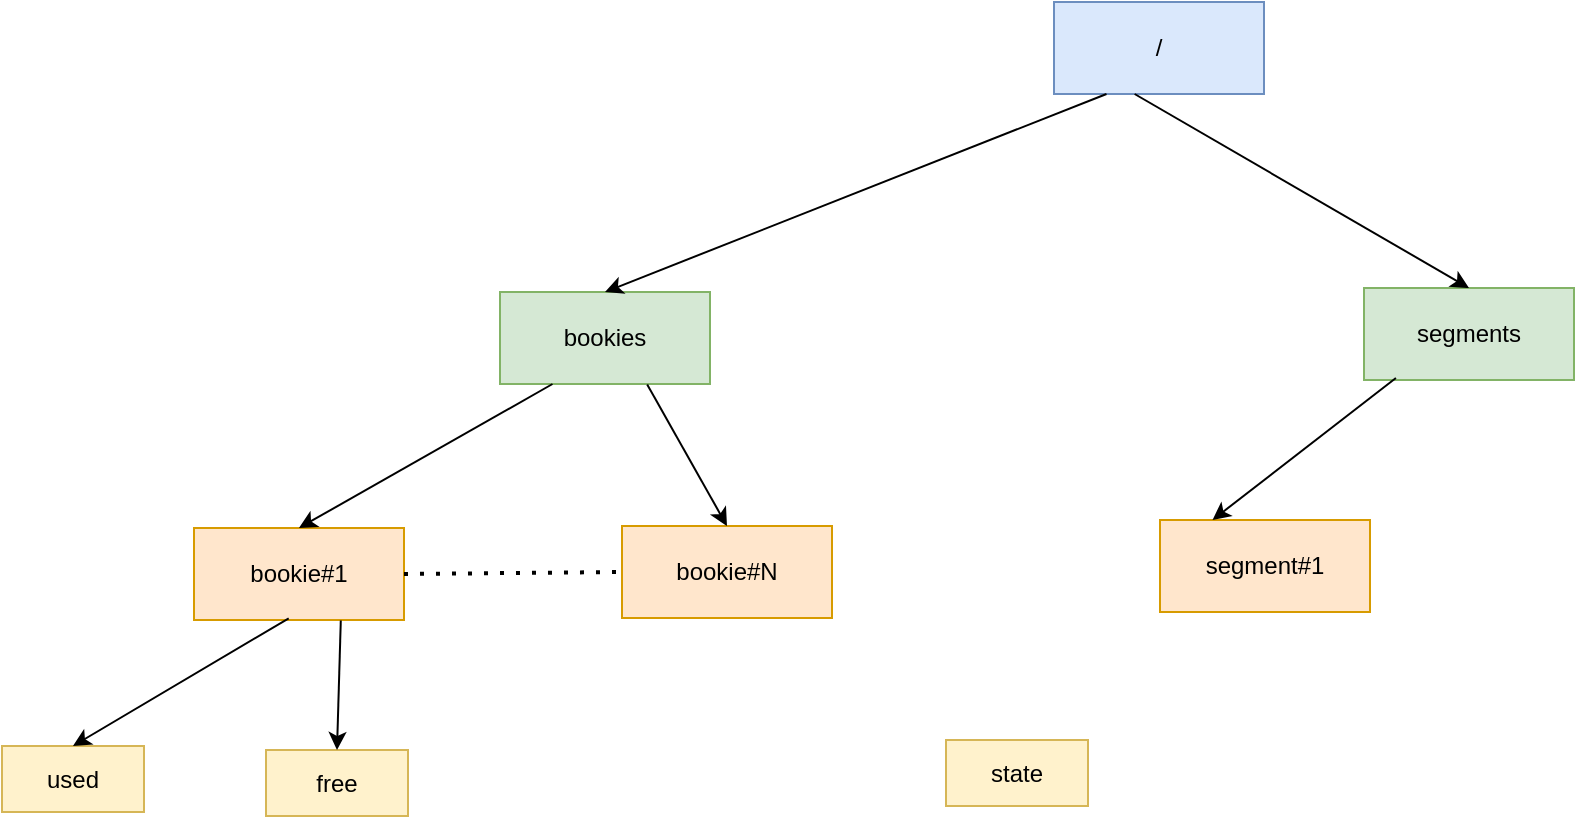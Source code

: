 <mxfile version="22.1.18" type="device">
  <diagram name="第 1 页" id="2HHqMhoXzMFsyocKcMJy">
    <mxGraphModel dx="1608" dy="858" grid="0" gridSize="10" guides="0" tooltips="1" connect="1" arrows="1" fold="1" page="0" pageScale="1" pageWidth="1169" pageHeight="827" math="0" shadow="0">
      <root>
        <mxCell id="0" />
        <mxCell id="1" parent="0" />
        <mxCell id="rjkIjxBkWaICzg_eTUxs-1" value="/" style="rounded=0;whiteSpace=wrap;html=1;fillColor=#dae8fc;strokeColor=#6c8ebf;" parent="1" vertex="1">
          <mxGeometry x="493" y="5" width="105" height="46" as="geometry" />
        </mxCell>
        <mxCell id="rjkIjxBkWaICzg_eTUxs-2" value="bookies" style="rounded=0;whiteSpace=wrap;html=1;fillColor=#d5e8d4;strokeColor=#82b366;" parent="1" vertex="1">
          <mxGeometry x="216" y="150" width="105" height="46" as="geometry" />
        </mxCell>
        <mxCell id="rjkIjxBkWaICzg_eTUxs-3" value="bookie#1" style="rounded=0;whiteSpace=wrap;html=1;fillColor=#ffe6cc;strokeColor=#d79b00;" parent="1" vertex="1">
          <mxGeometry x="63" y="268" width="105" height="46" as="geometry" />
        </mxCell>
        <mxCell id="rjkIjxBkWaICzg_eTUxs-4" value="bookie#N" style="rounded=0;whiteSpace=wrap;html=1;fillColor=#ffe6cc;strokeColor=#d79b00;" parent="1" vertex="1">
          <mxGeometry x="277" y="267" width="105" height="46" as="geometry" />
        </mxCell>
        <mxCell id="rjkIjxBkWaICzg_eTUxs-5" value="" style="endArrow=none;dashed=1;html=1;dashPattern=1 3;strokeWidth=2;rounded=0;exitX=1;exitY=0.5;exitDx=0;exitDy=0;entryX=0;entryY=0.5;entryDx=0;entryDy=0;" parent="1" source="rjkIjxBkWaICzg_eTUxs-3" target="rjkIjxBkWaICzg_eTUxs-4" edge="1">
          <mxGeometry width="50" height="50" relative="1" as="geometry">
            <mxPoint x="209" y="297" as="sourcePoint" />
            <mxPoint x="263" y="295" as="targetPoint" />
          </mxGeometry>
        </mxCell>
        <mxCell id="rjkIjxBkWaICzg_eTUxs-6" value="used" style="rounded=0;whiteSpace=wrap;html=1;fillColor=#fff2cc;strokeColor=#d6b656;" parent="1" vertex="1">
          <mxGeometry x="-33" y="377" width="71" height="33" as="geometry" />
        </mxCell>
        <mxCell id="rjkIjxBkWaICzg_eTUxs-7" value="free" style="rounded=0;whiteSpace=wrap;html=1;fillColor=#fff2cc;strokeColor=#d6b656;" parent="1" vertex="1">
          <mxGeometry x="99" y="379" width="71" height="33" as="geometry" />
        </mxCell>
        <mxCell id="rjkIjxBkWaICzg_eTUxs-11" value="" style="endArrow=classic;html=1;rounded=0;entryX=0.5;entryY=0;entryDx=0;entryDy=0;exitX=0.451;exitY=0.982;exitDx=0;exitDy=0;exitPerimeter=0;" parent="1" source="rjkIjxBkWaICzg_eTUxs-3" target="rjkIjxBkWaICzg_eTUxs-6" edge="1">
          <mxGeometry width="50" height="50" relative="1" as="geometry">
            <mxPoint x="99" y="317" as="sourcePoint" />
            <mxPoint x="149" y="267" as="targetPoint" />
          </mxGeometry>
        </mxCell>
        <mxCell id="rjkIjxBkWaICzg_eTUxs-12" value="" style="endArrow=classic;html=1;rounded=0;entryX=0.5;entryY=0;entryDx=0;entryDy=0;exitX=0.699;exitY=1.006;exitDx=0;exitDy=0;exitPerimeter=0;" parent="1" source="rjkIjxBkWaICzg_eTUxs-3" target="rjkIjxBkWaICzg_eTUxs-7" edge="1">
          <mxGeometry width="50" height="50" relative="1" as="geometry">
            <mxPoint x="120" y="323" as="sourcePoint" />
            <mxPoint x="-8" y="390" as="targetPoint" />
          </mxGeometry>
        </mxCell>
        <mxCell id="rjkIjxBkWaICzg_eTUxs-13" value="" style="endArrow=classic;html=1;rounded=0;entryX=0.5;entryY=0;entryDx=0;entryDy=0;exitX=0.25;exitY=1;exitDx=0;exitDy=0;" parent="1" source="rjkIjxBkWaICzg_eTUxs-1" target="rjkIjxBkWaICzg_eTUxs-2" edge="1">
          <mxGeometry width="50" height="50" relative="1" as="geometry">
            <mxPoint x="388" y="104" as="sourcePoint" />
            <mxPoint x="438" y="54" as="targetPoint" />
          </mxGeometry>
        </mxCell>
        <mxCell id="rjkIjxBkWaICzg_eTUxs-14" value="" style="endArrow=classic;html=1;rounded=0;exitX=0.25;exitY=1;exitDx=0;exitDy=0;entryX=0.5;entryY=0;entryDx=0;entryDy=0;" parent="1" source="rjkIjxBkWaICzg_eTUxs-2" target="rjkIjxBkWaICzg_eTUxs-3" edge="1">
          <mxGeometry width="50" height="50" relative="1" as="geometry">
            <mxPoint x="47" y="138" as="sourcePoint" />
            <mxPoint x="97" y="88" as="targetPoint" />
          </mxGeometry>
        </mxCell>
        <mxCell id="rjkIjxBkWaICzg_eTUxs-15" value="" style="endArrow=classic;html=1;rounded=0;exitX=0.701;exitY=1.006;exitDx=0;exitDy=0;exitPerimeter=0;entryX=0.5;entryY=0;entryDx=0;entryDy=0;" parent="1" source="rjkIjxBkWaICzg_eTUxs-2" target="rjkIjxBkWaICzg_eTUxs-4" edge="1">
          <mxGeometry width="50" height="50" relative="1" as="geometry">
            <mxPoint x="266" y="269" as="sourcePoint" />
            <mxPoint x="316" y="219" as="targetPoint" />
          </mxGeometry>
        </mxCell>
        <mxCell id="FT6V72nddGuD7f9n-_9w-1" value="segments" style="rounded=0;whiteSpace=wrap;html=1;fillColor=#d5e8d4;strokeColor=#82b366;" vertex="1" parent="1">
          <mxGeometry x="648" y="148" width="105" height="46" as="geometry" />
        </mxCell>
        <mxCell id="FT6V72nddGuD7f9n-_9w-2" value="" style="endArrow=classic;html=1;rounded=0;exitX=0.384;exitY=1;exitDx=0;exitDy=0;entryX=0.5;entryY=0;entryDx=0;entryDy=0;exitPerimeter=0;" edge="1" parent="1" source="rjkIjxBkWaICzg_eTUxs-1" target="FT6V72nddGuD7f9n-_9w-1">
          <mxGeometry width="50" height="50" relative="1" as="geometry">
            <mxPoint x="592" y="107" as="sourcePoint" />
            <mxPoint x="642" y="57" as="targetPoint" />
          </mxGeometry>
        </mxCell>
        <mxCell id="FT6V72nddGuD7f9n-_9w-4" value="segment#1" style="rounded=0;whiteSpace=wrap;html=1;fillColor=#ffe6cc;strokeColor=#d79b00;" vertex="1" parent="1">
          <mxGeometry x="546" y="264" width="105" height="46" as="geometry" />
        </mxCell>
        <mxCell id="FT6V72nddGuD7f9n-_9w-5" value="" style="endArrow=classic;html=1;rounded=0;entryX=0.25;entryY=0;entryDx=0;entryDy=0;exitX=0.152;exitY=0.978;exitDx=0;exitDy=0;exitPerimeter=0;" edge="1" parent="1" source="FT6V72nddGuD7f9n-_9w-1" target="FT6V72nddGuD7f9n-_9w-4">
          <mxGeometry width="50" height="50" relative="1" as="geometry">
            <mxPoint x="884" y="285" as="sourcePoint" />
            <mxPoint x="934" y="235" as="targetPoint" />
          </mxGeometry>
        </mxCell>
        <mxCell id="FT6V72nddGuD7f9n-_9w-6" value="state" style="rounded=0;whiteSpace=wrap;html=1;fillColor=#fff2cc;strokeColor=#d6b656;" vertex="1" parent="1">
          <mxGeometry x="439" y="374" width="71" height="33" as="geometry" />
        </mxCell>
      </root>
    </mxGraphModel>
  </diagram>
</mxfile>
